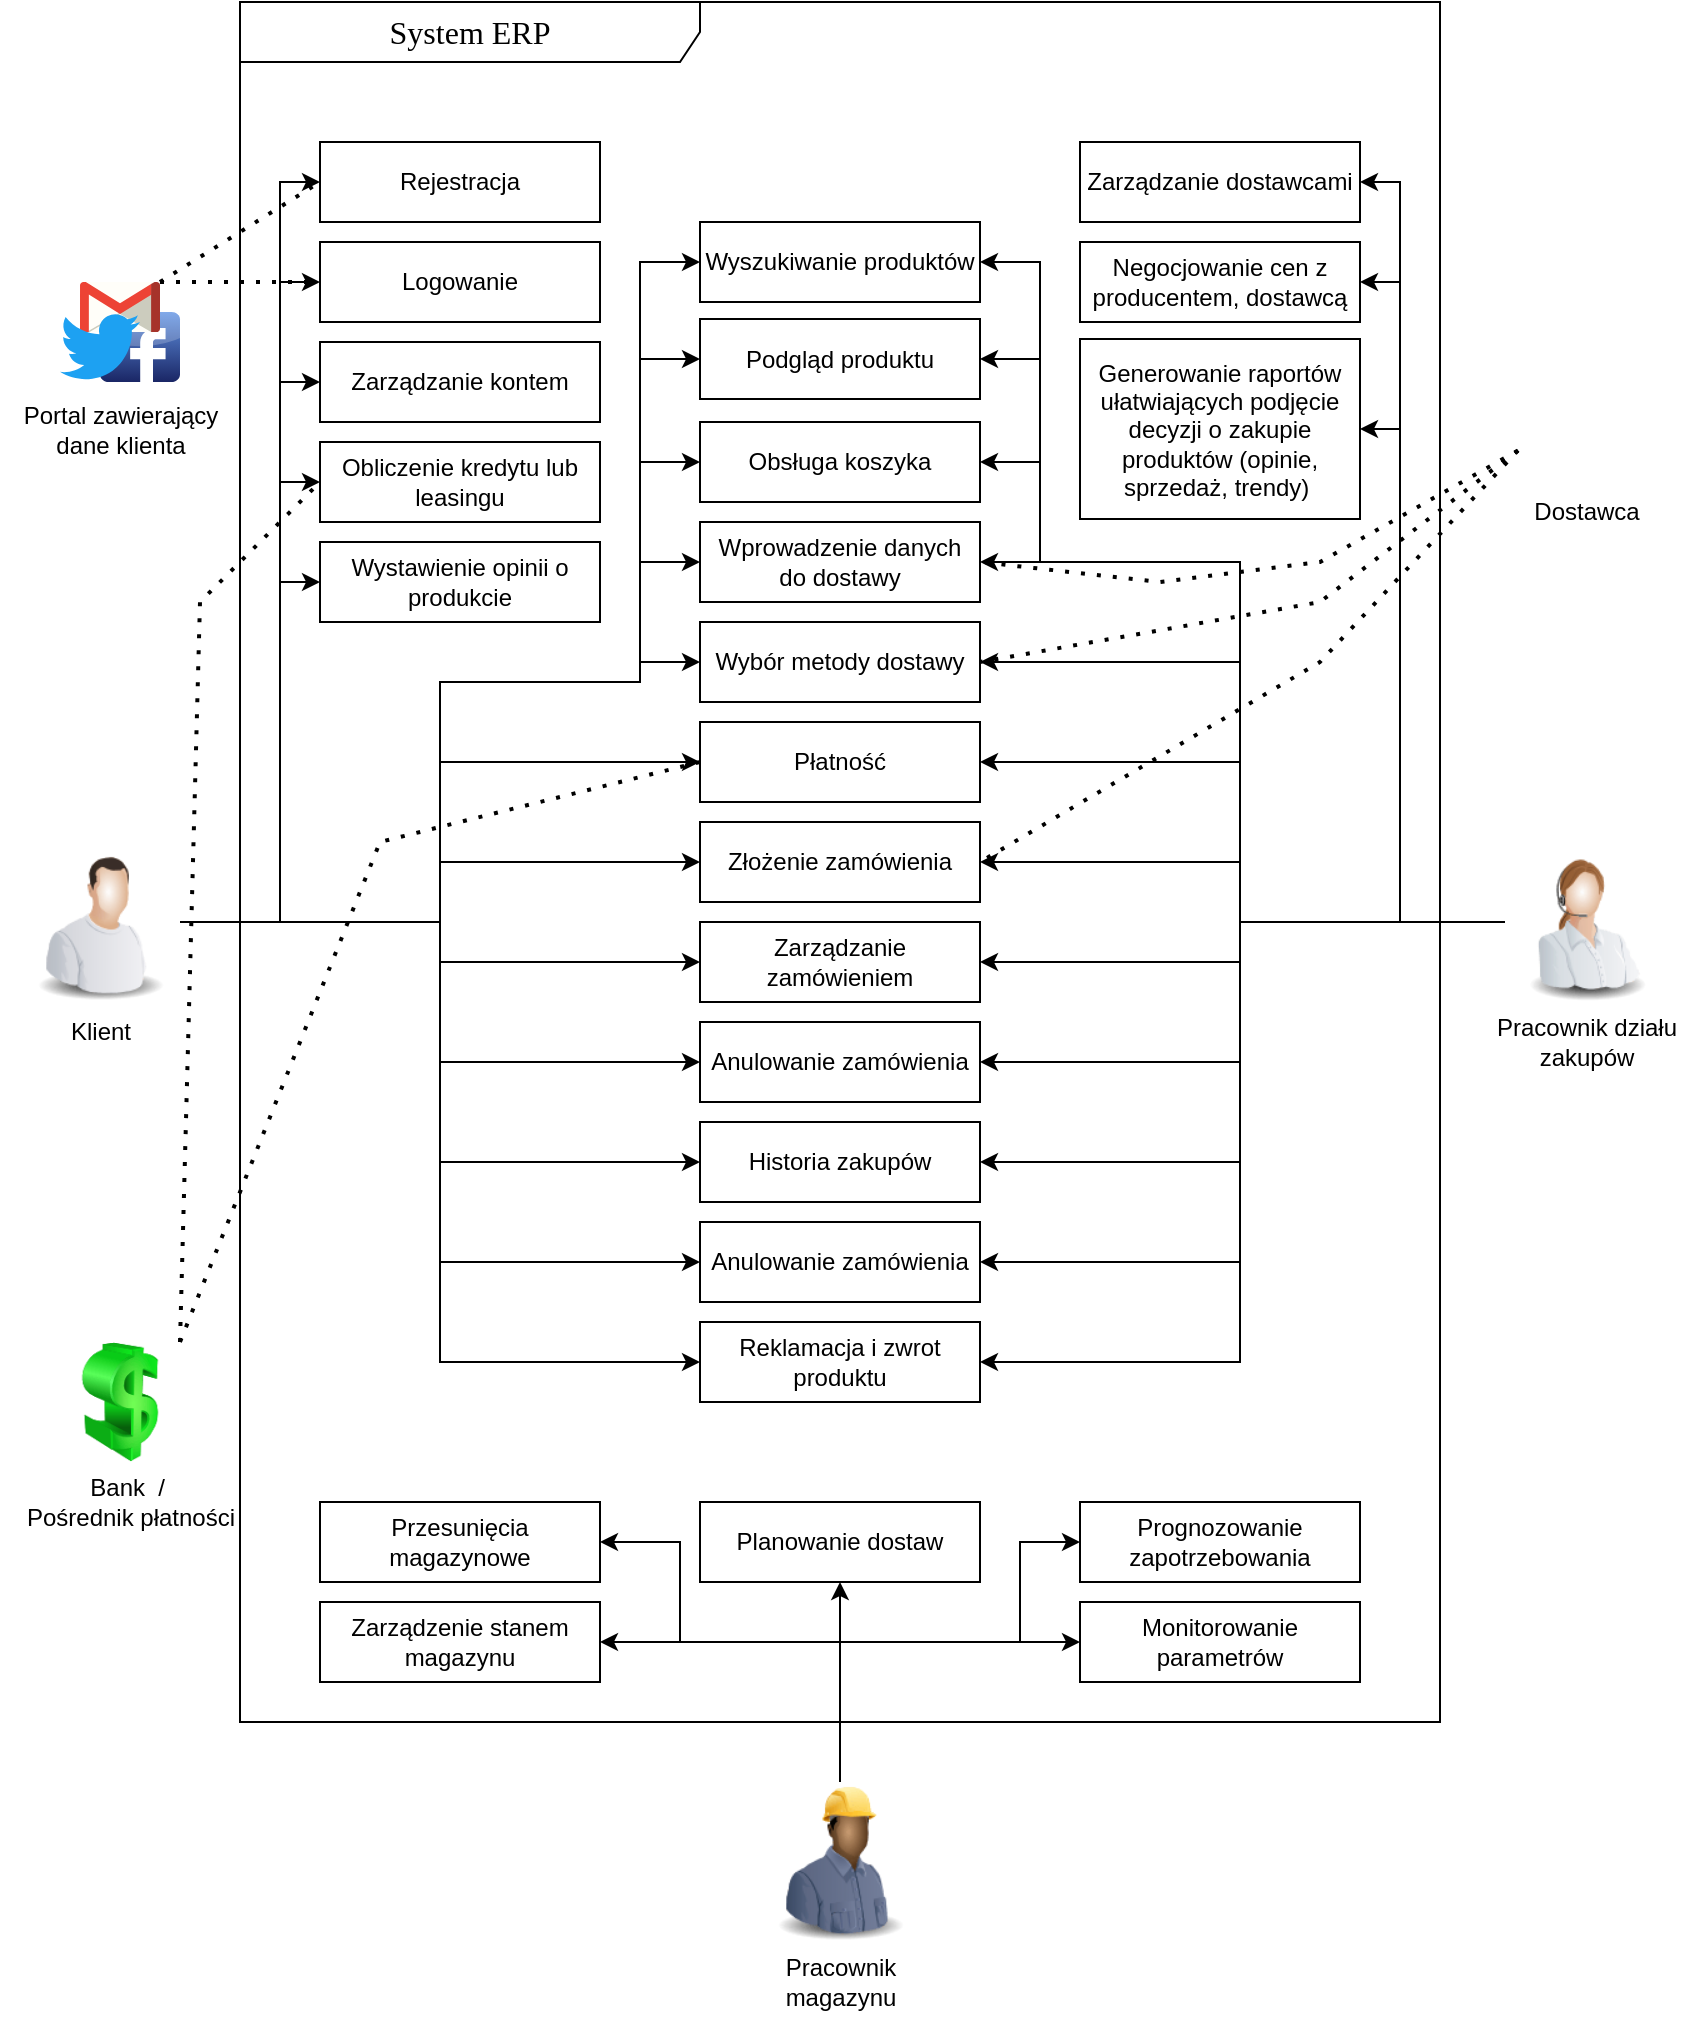 <mxfile version="21.1.1" type="github">
  <diagram name="Page-1" id="c4acf3e9-155e-7222-9cf6-157b1a14988f">
    <mxGraphModel dx="2143" dy="1178" grid="1" gridSize="10" guides="1" tooltips="1" connect="1" arrows="1" fold="1" page="1" pageScale="1" pageWidth="850" pageHeight="1100" background="none" math="0" shadow="0">
      <root>
        <mxCell id="0" />
        <mxCell id="1" parent="0" />
        <mxCell id="P7fMPqctJ7tEzOnnkOWb-28" value="&lt;font style=&quot;font-size: 16px;&quot;&gt;System ERP&lt;/font&gt;" style="shape=umlFrame;whiteSpace=wrap;html=1;rounded=0;shadow=0;comic=0;labelBackgroundColor=none;strokeWidth=1;fontFamily=Verdana;fontSize=10;align=center;width=230;height=30;" vertex="1" parent="1">
          <mxGeometry x="120" y="90" width="600" height="860" as="geometry" />
        </mxCell>
        <mxCell id="P7fMPqctJ7tEzOnnkOWb-311" style="edgeStyle=orthogonalEdgeStyle;rounded=0;orthogonalLoop=1;jettySize=auto;html=1;exitX=1;exitY=0.5;exitDx=0;exitDy=0;entryX=0;entryY=0.5;entryDx=0;entryDy=0;" edge="1" parent="1" source="P7fMPqctJ7tEzOnnkOWb-1" target="P7fMPqctJ7tEzOnnkOWb-3">
          <mxGeometry relative="1" as="geometry">
            <Array as="points">
              <mxPoint x="140" y="550" />
              <mxPoint x="140" y="180" />
            </Array>
          </mxGeometry>
        </mxCell>
        <mxCell id="P7fMPqctJ7tEzOnnkOWb-312" style="edgeStyle=orthogonalEdgeStyle;rounded=0;orthogonalLoop=1;jettySize=auto;html=1;exitX=1;exitY=0.5;exitDx=0;exitDy=0;entryX=0;entryY=0.5;entryDx=0;entryDy=0;" edge="1" parent="1" source="P7fMPqctJ7tEzOnnkOWb-1" target="P7fMPqctJ7tEzOnnkOWb-4">
          <mxGeometry relative="1" as="geometry">
            <Array as="points">
              <mxPoint x="140" y="550" />
              <mxPoint x="140" y="230" />
            </Array>
          </mxGeometry>
        </mxCell>
        <mxCell id="P7fMPqctJ7tEzOnnkOWb-313" style="edgeStyle=orthogonalEdgeStyle;rounded=0;orthogonalLoop=1;jettySize=auto;html=1;exitX=1;exitY=0.5;exitDx=0;exitDy=0;entryX=0;entryY=0.5;entryDx=0;entryDy=0;" edge="1" parent="1" source="P7fMPqctJ7tEzOnnkOWb-1" target="P7fMPqctJ7tEzOnnkOWb-221">
          <mxGeometry relative="1" as="geometry">
            <Array as="points">
              <mxPoint x="140" y="550" />
              <mxPoint x="140" y="280" />
            </Array>
          </mxGeometry>
        </mxCell>
        <mxCell id="P7fMPqctJ7tEzOnnkOWb-314" style="edgeStyle=orthogonalEdgeStyle;rounded=0;orthogonalLoop=1;jettySize=auto;html=1;exitX=1;exitY=0.5;exitDx=0;exitDy=0;entryX=0;entryY=0.5;entryDx=0;entryDy=0;" edge="1" parent="1" source="P7fMPqctJ7tEzOnnkOWb-1" target="P7fMPqctJ7tEzOnnkOWb-5">
          <mxGeometry relative="1" as="geometry">
            <Array as="points">
              <mxPoint x="140" y="550" />
              <mxPoint x="140" y="330" />
            </Array>
          </mxGeometry>
        </mxCell>
        <mxCell id="P7fMPqctJ7tEzOnnkOWb-315" style="edgeStyle=orthogonalEdgeStyle;rounded=0;orthogonalLoop=1;jettySize=auto;html=1;exitX=1;exitY=0.5;exitDx=0;exitDy=0;entryX=0;entryY=0.5;entryDx=0;entryDy=0;" edge="1" parent="1" source="P7fMPqctJ7tEzOnnkOWb-1" target="P7fMPqctJ7tEzOnnkOWb-29">
          <mxGeometry relative="1" as="geometry">
            <Array as="points">
              <mxPoint x="140" y="550" />
              <mxPoint x="140" y="380" />
            </Array>
          </mxGeometry>
        </mxCell>
        <mxCell id="P7fMPqctJ7tEzOnnkOWb-316" style="edgeStyle=orthogonalEdgeStyle;rounded=0;orthogonalLoop=1;jettySize=auto;html=1;exitX=1;exitY=0.5;exitDx=0;exitDy=0;entryX=0;entryY=0.5;entryDx=0;entryDy=0;" edge="1" parent="1" source="P7fMPqctJ7tEzOnnkOWb-1" target="P7fMPqctJ7tEzOnnkOWb-6">
          <mxGeometry relative="1" as="geometry">
            <Array as="points">
              <mxPoint x="220" y="550" />
              <mxPoint x="220" y="470" />
            </Array>
          </mxGeometry>
        </mxCell>
        <mxCell id="P7fMPqctJ7tEzOnnkOWb-317" style="edgeStyle=orthogonalEdgeStyle;rounded=0;orthogonalLoop=1;jettySize=auto;html=1;exitX=1;exitY=0.5;exitDx=0;exitDy=0;entryX=0;entryY=0.5;entryDx=0;entryDy=0;" edge="1" parent="1" source="P7fMPqctJ7tEzOnnkOWb-1" target="P7fMPqctJ7tEzOnnkOWb-20">
          <mxGeometry relative="1" as="geometry" />
        </mxCell>
        <mxCell id="P7fMPqctJ7tEzOnnkOWb-318" style="edgeStyle=orthogonalEdgeStyle;rounded=0;orthogonalLoop=1;jettySize=auto;html=1;exitX=1;exitY=0.5;exitDx=0;exitDy=0;entryX=0;entryY=0.5;entryDx=0;entryDy=0;" edge="1" parent="1" source="P7fMPqctJ7tEzOnnkOWb-1" target="P7fMPqctJ7tEzOnnkOWb-21">
          <mxGeometry relative="1" as="geometry" />
        </mxCell>
        <mxCell id="P7fMPqctJ7tEzOnnkOWb-319" style="edgeStyle=orthogonalEdgeStyle;rounded=0;orthogonalLoop=1;jettySize=auto;html=1;exitX=1;exitY=0.5;exitDx=0;exitDy=0;entryX=0;entryY=0.5;entryDx=0;entryDy=0;" edge="1" parent="1" source="P7fMPqctJ7tEzOnnkOWb-1" target="P7fMPqctJ7tEzOnnkOWb-303">
          <mxGeometry relative="1" as="geometry" />
        </mxCell>
        <mxCell id="P7fMPqctJ7tEzOnnkOWb-320" style="edgeStyle=orthogonalEdgeStyle;rounded=0;orthogonalLoop=1;jettySize=auto;html=1;exitX=1;exitY=0.5;exitDx=0;exitDy=0;entryX=0;entryY=0.5;entryDx=0;entryDy=0;" edge="1" parent="1" source="P7fMPqctJ7tEzOnnkOWb-1" target="P7fMPqctJ7tEzOnnkOWb-302">
          <mxGeometry relative="1" as="geometry" />
        </mxCell>
        <mxCell id="P7fMPqctJ7tEzOnnkOWb-321" style="edgeStyle=orthogonalEdgeStyle;rounded=0;orthogonalLoop=1;jettySize=auto;html=1;exitX=1;exitY=0.5;exitDx=0;exitDy=0;entryX=0;entryY=0.5;entryDx=0;entryDy=0;" edge="1" parent="1" source="P7fMPqctJ7tEzOnnkOWb-1" target="P7fMPqctJ7tEzOnnkOWb-23">
          <mxGeometry relative="1" as="geometry" />
        </mxCell>
        <mxCell id="P7fMPqctJ7tEzOnnkOWb-322" style="edgeStyle=orthogonalEdgeStyle;rounded=0;orthogonalLoop=1;jettySize=auto;html=1;exitX=1;exitY=0.5;exitDx=0;exitDy=0;entryX=0;entryY=0.5;entryDx=0;entryDy=0;" edge="1" parent="1" source="P7fMPqctJ7tEzOnnkOWb-1" target="P7fMPqctJ7tEzOnnkOWb-301">
          <mxGeometry relative="1" as="geometry" />
        </mxCell>
        <mxCell id="P7fMPqctJ7tEzOnnkOWb-323" style="edgeStyle=orthogonalEdgeStyle;rounded=0;orthogonalLoop=1;jettySize=auto;html=1;exitX=1;exitY=0.5;exitDx=0;exitDy=0;entryX=0;entryY=0.5;entryDx=0;entryDy=0;" edge="1" parent="1" source="P7fMPqctJ7tEzOnnkOWb-1" target="P7fMPqctJ7tEzOnnkOWb-14">
          <mxGeometry relative="1" as="geometry">
            <Array as="points">
              <mxPoint x="220" y="550" />
              <mxPoint x="220" y="430" />
              <mxPoint x="320" y="430" />
              <mxPoint x="320" y="420" />
            </Array>
          </mxGeometry>
        </mxCell>
        <mxCell id="P7fMPqctJ7tEzOnnkOWb-324" style="edgeStyle=orthogonalEdgeStyle;rounded=0;orthogonalLoop=1;jettySize=auto;html=1;exitX=1;exitY=0.5;exitDx=0;exitDy=0;entryX=0;entryY=0.5;entryDx=0;entryDy=0;" edge="1" parent="1" source="P7fMPqctJ7tEzOnnkOWb-1" target="P7fMPqctJ7tEzOnnkOWb-11">
          <mxGeometry relative="1" as="geometry">
            <Array as="points">
              <mxPoint x="220" y="550" />
              <mxPoint x="220" y="430" />
              <mxPoint x="320" y="430" />
              <mxPoint x="320" y="320" />
            </Array>
          </mxGeometry>
        </mxCell>
        <mxCell id="P7fMPqctJ7tEzOnnkOWb-325" style="edgeStyle=orthogonalEdgeStyle;rounded=0;orthogonalLoop=1;jettySize=auto;html=1;exitX=1;exitY=0.5;exitDx=0;exitDy=0;entryX=0;entryY=0.5;entryDx=0;entryDy=0;" edge="1" parent="1" source="P7fMPqctJ7tEzOnnkOWb-1" target="P7fMPqctJ7tEzOnnkOWb-10">
          <mxGeometry relative="1" as="geometry">
            <Array as="points">
              <mxPoint x="220" y="550" />
              <mxPoint x="220" y="430" />
              <mxPoint x="320" y="430" />
              <mxPoint x="320" y="269" />
            </Array>
          </mxGeometry>
        </mxCell>
        <mxCell id="P7fMPqctJ7tEzOnnkOWb-326" style="edgeStyle=orthogonalEdgeStyle;rounded=0;orthogonalLoop=1;jettySize=auto;html=1;exitX=1;exitY=0.5;exitDx=0;exitDy=0;entryX=0;entryY=0.5;entryDx=0;entryDy=0;" edge="1" parent="1" source="P7fMPqctJ7tEzOnnkOWb-1" target="P7fMPqctJ7tEzOnnkOWb-9">
          <mxGeometry relative="1" as="geometry">
            <Array as="points">
              <mxPoint x="220" y="550" />
              <mxPoint x="220" y="430" />
              <mxPoint x="320" y="430" />
              <mxPoint x="320" y="220" />
            </Array>
          </mxGeometry>
        </mxCell>
        <mxCell id="P7fMPqctJ7tEzOnnkOWb-344" style="edgeStyle=orthogonalEdgeStyle;rounded=0;orthogonalLoop=1;jettySize=auto;html=1;exitX=1;exitY=0.5;exitDx=0;exitDy=0;entryX=0;entryY=0.5;entryDx=0;entryDy=0;" edge="1" parent="1" source="P7fMPqctJ7tEzOnnkOWb-1" target="P7fMPqctJ7tEzOnnkOWb-13">
          <mxGeometry relative="1" as="geometry">
            <Array as="points">
              <mxPoint x="220" y="550" />
              <mxPoint x="220" y="430" />
              <mxPoint x="320" y="430" />
              <mxPoint x="320" y="370" />
            </Array>
          </mxGeometry>
        </mxCell>
        <mxCell id="P7fMPqctJ7tEzOnnkOWb-1" value="" style="image;html=1;image=img/lib/clip_art/people/Worker_Man_128x128.png" vertex="1" parent="1">
          <mxGeometry x="10" y="510" width="80" height="80" as="geometry" />
        </mxCell>
        <mxCell id="P7fMPqctJ7tEzOnnkOWb-3" value="Rejestracja" style="rounded=0;whiteSpace=wrap;html=1;" vertex="1" parent="1">
          <mxGeometry x="160" y="160" width="140" height="40" as="geometry" />
        </mxCell>
        <mxCell id="P7fMPqctJ7tEzOnnkOWb-4" value="Logowanie" style="rounded=0;whiteSpace=wrap;html=1;" vertex="1" parent="1">
          <mxGeometry x="160" y="210" width="140" height="40" as="geometry" />
        </mxCell>
        <mxCell id="P7fMPqctJ7tEzOnnkOWb-5" value="Obliczenie kredytu lub leasingu" style="rounded=0;whiteSpace=wrap;html=1;" vertex="1" parent="1">
          <mxGeometry x="160" y="310" width="140" height="40" as="geometry" />
        </mxCell>
        <mxCell id="P7fMPqctJ7tEzOnnkOWb-6" value="Płatność" style="rounded=0;whiteSpace=wrap;html=1;" vertex="1" parent="1">
          <mxGeometry x="350" y="450" width="140" height="40" as="geometry" />
        </mxCell>
        <mxCell id="P7fMPqctJ7tEzOnnkOWb-9" value="Wyszukiwanie produktów" style="rounded=0;whiteSpace=wrap;html=1;" vertex="1" parent="1">
          <mxGeometry x="350" y="200" width="140" height="40" as="geometry" />
        </mxCell>
        <mxCell id="P7fMPqctJ7tEzOnnkOWb-10" value="Podgląd produktu" style="rounded=0;whiteSpace=wrap;html=1;" vertex="1" parent="1">
          <mxGeometry x="350" y="248.5" width="140" height="40" as="geometry" />
        </mxCell>
        <mxCell id="P7fMPqctJ7tEzOnnkOWb-11" value="Obsługa koszyka" style="rounded=0;whiteSpace=wrap;html=1;" vertex="1" parent="1">
          <mxGeometry x="350" y="300" width="140" height="40" as="geometry" />
        </mxCell>
        <mxCell id="P7fMPqctJ7tEzOnnkOWb-14" value="Wybór metody dostawy" style="rounded=0;whiteSpace=wrap;html=1;" vertex="1" parent="1">
          <mxGeometry x="350" y="400" width="140" height="40" as="geometry" />
        </mxCell>
        <mxCell id="P7fMPqctJ7tEzOnnkOWb-20" value="Złożenie zamówienia" style="rounded=0;whiteSpace=wrap;html=1;" vertex="1" parent="1">
          <mxGeometry x="350" y="500" width="140" height="40" as="geometry" />
        </mxCell>
        <mxCell id="P7fMPqctJ7tEzOnnkOWb-21" value="Zarządzanie zamówieniem" style="rounded=0;whiteSpace=wrap;html=1;" vertex="1" parent="1">
          <mxGeometry x="350" y="550" width="140" height="40" as="geometry" />
        </mxCell>
        <mxCell id="P7fMPqctJ7tEzOnnkOWb-23" value="Anulowanie zamówienia" style="rounded=0;whiteSpace=wrap;html=1;" vertex="1" parent="1">
          <mxGeometry x="350" y="700" width="140" height="40" as="geometry" />
        </mxCell>
        <mxCell id="P7fMPqctJ7tEzOnnkOWb-29" value="Wystawienie opinii o produkcie" style="rounded=0;whiteSpace=wrap;html=1;" vertex="1" parent="1">
          <mxGeometry x="160" y="360" width="140" height="40" as="geometry" />
        </mxCell>
        <mxCell id="P7fMPqctJ7tEzOnnkOWb-30" value="" style="image;html=1;image=img/lib/clip_art/finance/Dollar_128x128.png" vertex="1" parent="1">
          <mxGeometry x="30" y="760" width="60" height="60" as="geometry" />
        </mxCell>
        <mxCell id="P7fMPqctJ7tEzOnnkOWb-32" value="" style="dashed=0;outlineConnect=0;html=1;align=center;labelPosition=center;verticalLabelPosition=bottom;verticalAlign=top;shape=mxgraph.webicons.facebook;fillColor=#6294E4;gradientColor=#1A2665" vertex="1" parent="1">
          <mxGeometry x="50" y="245" width="40" height="35" as="geometry" />
        </mxCell>
        <mxCell id="P7fMPqctJ7tEzOnnkOWb-33" value="" style="dashed=0;outlineConnect=0;html=1;align=center;labelPosition=center;verticalLabelPosition=bottom;verticalAlign=top;shape=mxgraph.weblogos.gmail" vertex="1" parent="1">
          <mxGeometry x="40" y="230" width="40" height="25" as="geometry" />
        </mxCell>
        <mxCell id="P7fMPqctJ7tEzOnnkOWb-34" value="" style="dashed=0;outlineConnect=0;html=1;align=center;labelPosition=center;verticalLabelPosition=bottom;verticalAlign=top;shape=mxgraph.weblogos.twitter;fillColor=#1DA1F2;strokeColor=none" vertex="1" parent="1">
          <mxGeometry x="30" y="245" width="40" height="35" as="geometry" />
        </mxCell>
        <mxCell id="P7fMPqctJ7tEzOnnkOWb-37" value="" style="shape=image;html=1;verticalAlign=top;verticalLabelPosition=bottom;labelBackgroundColor=#ffffff;imageAspect=0;aspect=fixed;image=https://cdn0.iconfinder.com/data/icons/business-and-education-1/512/154_truck__delivery__gooods__vehicle-128.png" vertex="1" parent="1">
          <mxGeometry x="759" y="280" width="68.5" height="68.5" as="geometry" />
        </mxCell>
        <mxCell id="P7fMPqctJ7tEzOnnkOWb-38" value="Bank&amp;nbsp; /&amp;nbsp;&lt;br&gt;Pośrednik płatności" style="text;html=1;align=center;verticalAlign=middle;resizable=0;points=[];autosize=1;strokeColor=none;fillColor=none;" vertex="1" parent="1">
          <mxGeometry y="820" width="130" height="40" as="geometry" />
        </mxCell>
        <mxCell id="P7fMPqctJ7tEzOnnkOWb-87" value="Dostawca" style="text;html=1;align=center;verticalAlign=middle;resizable=0;points=[];autosize=1;strokeColor=none;fillColor=none;" vertex="1" parent="1">
          <mxGeometry x="752.5" y="330" width="80" height="30" as="geometry" />
        </mxCell>
        <mxCell id="P7fMPqctJ7tEzOnnkOWb-90" value="Portal zawierający&lt;br&gt;dane klienta&lt;br&gt;" style="text;html=1;align=center;verticalAlign=middle;resizable=0;points=[];autosize=1;strokeColor=none;fillColor=none;" vertex="1" parent="1">
          <mxGeometry y="283.5" width="120" height="40" as="geometry" />
        </mxCell>
        <mxCell id="P7fMPqctJ7tEzOnnkOWb-91" value="Klient" style="text;html=1;align=center;verticalAlign=middle;resizable=0;points=[];autosize=1;strokeColor=none;fillColor=none;" vertex="1" parent="1">
          <mxGeometry x="25" y="590" width="50" height="30" as="geometry" />
        </mxCell>
        <mxCell id="P7fMPqctJ7tEzOnnkOWb-330" style="edgeStyle=orthogonalEdgeStyle;rounded=0;orthogonalLoop=1;jettySize=auto;html=1;exitX=0;exitY=0.5;exitDx=0;exitDy=0;entryX=1;entryY=0.5;entryDx=0;entryDy=0;" edge="1" parent="1" source="P7fMPqctJ7tEzOnnkOWb-186" target="P7fMPqctJ7tEzOnnkOWb-300">
          <mxGeometry relative="1" as="geometry">
            <Array as="points">
              <mxPoint x="700" y="550" />
              <mxPoint x="700" y="304" />
            </Array>
          </mxGeometry>
        </mxCell>
        <mxCell id="P7fMPqctJ7tEzOnnkOWb-331" style="edgeStyle=orthogonalEdgeStyle;rounded=0;orthogonalLoop=1;jettySize=auto;html=1;exitX=0;exitY=0.5;exitDx=0;exitDy=0;entryX=1;entryY=0.5;entryDx=0;entryDy=0;" edge="1" parent="1" source="P7fMPqctJ7tEzOnnkOWb-186" target="P7fMPqctJ7tEzOnnkOWb-207">
          <mxGeometry relative="1" as="geometry">
            <Array as="points">
              <mxPoint x="700" y="550" />
              <mxPoint x="700" y="180" />
            </Array>
          </mxGeometry>
        </mxCell>
        <mxCell id="P7fMPqctJ7tEzOnnkOWb-332" style="edgeStyle=orthogonalEdgeStyle;rounded=0;orthogonalLoop=1;jettySize=auto;html=1;exitX=0;exitY=0.5;exitDx=0;exitDy=0;entryX=1;entryY=0.5;entryDx=0;entryDy=0;" edge="1" parent="1" source="P7fMPqctJ7tEzOnnkOWb-186" target="P7fMPqctJ7tEzOnnkOWb-9">
          <mxGeometry relative="1" as="geometry">
            <Array as="points">
              <mxPoint x="620" y="550" />
              <mxPoint x="620" y="370" />
              <mxPoint x="520" y="370" />
              <mxPoint x="520" y="220" />
            </Array>
          </mxGeometry>
        </mxCell>
        <mxCell id="P7fMPqctJ7tEzOnnkOWb-333" style="edgeStyle=orthogonalEdgeStyle;rounded=0;orthogonalLoop=1;jettySize=auto;html=1;exitX=0;exitY=0.5;exitDx=0;exitDy=0;entryX=1;entryY=0.5;entryDx=0;entryDy=0;" edge="1" parent="1" source="P7fMPqctJ7tEzOnnkOWb-186" target="P7fMPqctJ7tEzOnnkOWb-10">
          <mxGeometry relative="1" as="geometry">
            <Array as="points">
              <mxPoint x="620" y="550" />
              <mxPoint x="620" y="370" />
              <mxPoint x="520" y="370" />
              <mxPoint x="520" y="269" />
            </Array>
          </mxGeometry>
        </mxCell>
        <mxCell id="P7fMPqctJ7tEzOnnkOWb-334" style="edgeStyle=orthogonalEdgeStyle;rounded=0;orthogonalLoop=1;jettySize=auto;html=1;exitX=0;exitY=0.5;exitDx=0;exitDy=0;entryX=1;entryY=0.5;entryDx=0;entryDy=0;" edge="1" parent="1" source="P7fMPqctJ7tEzOnnkOWb-186" target="P7fMPqctJ7tEzOnnkOWb-11">
          <mxGeometry relative="1" as="geometry">
            <Array as="points">
              <mxPoint x="620" y="550" />
              <mxPoint x="620" y="370" />
              <mxPoint x="520" y="370" />
              <mxPoint x="520" y="320" />
            </Array>
          </mxGeometry>
        </mxCell>
        <mxCell id="P7fMPqctJ7tEzOnnkOWb-335" style="edgeStyle=orthogonalEdgeStyle;rounded=0;orthogonalLoop=1;jettySize=auto;html=1;exitX=0;exitY=0.5;exitDx=0;exitDy=0;entryX=1;entryY=0.5;entryDx=0;entryDy=0;" edge="1" parent="1" source="P7fMPqctJ7tEzOnnkOWb-186" target="P7fMPqctJ7tEzOnnkOWb-13">
          <mxGeometry relative="1" as="geometry">
            <Array as="points">
              <mxPoint x="620" y="550" />
              <mxPoint x="620" y="370" />
            </Array>
          </mxGeometry>
        </mxCell>
        <mxCell id="P7fMPqctJ7tEzOnnkOWb-336" style="edgeStyle=orthogonalEdgeStyle;rounded=0;orthogonalLoop=1;jettySize=auto;html=1;exitX=0;exitY=0.5;exitDx=0;exitDy=0;entryX=1;entryY=0.5;entryDx=0;entryDy=0;" edge="1" parent="1" source="P7fMPqctJ7tEzOnnkOWb-186" target="P7fMPqctJ7tEzOnnkOWb-14">
          <mxGeometry relative="1" as="geometry">
            <Array as="points">
              <mxPoint x="620" y="550" />
              <mxPoint x="620" y="420" />
            </Array>
          </mxGeometry>
        </mxCell>
        <mxCell id="P7fMPqctJ7tEzOnnkOWb-337" style="edgeStyle=orthogonalEdgeStyle;rounded=0;orthogonalLoop=1;jettySize=auto;html=1;exitX=0;exitY=0.5;exitDx=0;exitDy=0;entryX=1;entryY=0.5;entryDx=0;entryDy=0;" edge="1" parent="1" source="P7fMPqctJ7tEzOnnkOWb-186" target="P7fMPqctJ7tEzOnnkOWb-6">
          <mxGeometry relative="1" as="geometry">
            <Array as="points">
              <mxPoint x="620" y="550" />
              <mxPoint x="620" y="470" />
            </Array>
          </mxGeometry>
        </mxCell>
        <mxCell id="P7fMPqctJ7tEzOnnkOWb-338" style="edgeStyle=orthogonalEdgeStyle;rounded=0;orthogonalLoop=1;jettySize=auto;html=1;exitX=0;exitY=0.5;exitDx=0;exitDy=0;entryX=1;entryY=0.5;entryDx=0;entryDy=0;" edge="1" parent="1" source="P7fMPqctJ7tEzOnnkOWb-186" target="P7fMPqctJ7tEzOnnkOWb-20">
          <mxGeometry relative="1" as="geometry">
            <Array as="points">
              <mxPoint x="620" y="550" />
              <mxPoint x="620" y="520" />
            </Array>
          </mxGeometry>
        </mxCell>
        <mxCell id="P7fMPqctJ7tEzOnnkOWb-340" style="edgeStyle=orthogonalEdgeStyle;rounded=0;orthogonalLoop=1;jettySize=auto;html=1;exitX=0;exitY=0.5;exitDx=0;exitDy=0;entryX=1;entryY=0.5;entryDx=0;entryDy=0;" edge="1" parent="1" source="P7fMPqctJ7tEzOnnkOWb-186" target="P7fMPqctJ7tEzOnnkOWb-21">
          <mxGeometry relative="1" as="geometry">
            <Array as="points">
              <mxPoint x="620" y="550" />
              <mxPoint x="620" y="570" />
            </Array>
          </mxGeometry>
        </mxCell>
        <mxCell id="P7fMPqctJ7tEzOnnkOWb-341" style="edgeStyle=orthogonalEdgeStyle;rounded=0;orthogonalLoop=1;jettySize=auto;html=1;exitX=0;exitY=0.5;exitDx=0;exitDy=0;entryX=1;entryY=0.5;entryDx=0;entryDy=0;" edge="1" parent="1" source="P7fMPqctJ7tEzOnnkOWb-186" target="P7fMPqctJ7tEzOnnkOWb-303">
          <mxGeometry relative="1" as="geometry">
            <Array as="points">
              <mxPoint x="620" y="550" />
              <mxPoint x="620" y="620" />
            </Array>
          </mxGeometry>
        </mxCell>
        <mxCell id="P7fMPqctJ7tEzOnnkOWb-342" style="edgeStyle=orthogonalEdgeStyle;rounded=0;orthogonalLoop=1;jettySize=auto;html=1;exitX=0;exitY=0.5;exitDx=0;exitDy=0;entryX=1;entryY=0.5;entryDx=0;entryDy=0;" edge="1" parent="1" source="P7fMPqctJ7tEzOnnkOWb-186" target="P7fMPqctJ7tEzOnnkOWb-302">
          <mxGeometry relative="1" as="geometry">
            <Array as="points">
              <mxPoint x="620" y="550" />
              <mxPoint x="620" y="670" />
            </Array>
          </mxGeometry>
        </mxCell>
        <mxCell id="P7fMPqctJ7tEzOnnkOWb-343" style="edgeStyle=orthogonalEdgeStyle;rounded=0;orthogonalLoop=1;jettySize=auto;html=1;exitX=0;exitY=0.5;exitDx=0;exitDy=0;entryX=1;entryY=0.5;entryDx=0;entryDy=0;" edge="1" parent="1" source="P7fMPqctJ7tEzOnnkOWb-186" target="P7fMPqctJ7tEzOnnkOWb-23">
          <mxGeometry relative="1" as="geometry">
            <Array as="points">
              <mxPoint x="620" y="550" />
              <mxPoint x="620" y="720" />
            </Array>
          </mxGeometry>
        </mxCell>
        <mxCell id="P7fMPqctJ7tEzOnnkOWb-345" style="edgeStyle=orthogonalEdgeStyle;rounded=0;orthogonalLoop=1;jettySize=auto;html=1;exitX=0;exitY=0.5;exitDx=0;exitDy=0;entryX=1;entryY=0.5;entryDx=0;entryDy=0;" edge="1" parent="1" source="P7fMPqctJ7tEzOnnkOWb-186" target="P7fMPqctJ7tEzOnnkOWb-301">
          <mxGeometry relative="1" as="geometry">
            <Array as="points">
              <mxPoint x="620" y="550" />
              <mxPoint x="620" y="770" />
            </Array>
          </mxGeometry>
        </mxCell>
        <mxCell id="P7fMPqctJ7tEzOnnkOWb-186" value="" style="image;html=1;image=img/lib/clip_art/people/Telesales_Woman_128x128.png" vertex="1" parent="1">
          <mxGeometry x="752.5" y="510" width="80" height="80" as="geometry" />
        </mxCell>
        <mxCell id="P7fMPqctJ7tEzOnnkOWb-187" value="Pracownik działu&lt;br&gt;zakupów" style="text;html=1;align=center;verticalAlign=middle;resizable=0;points=[];autosize=1;strokeColor=none;fillColor=none;" vertex="1" parent="1">
          <mxGeometry x="737.5" y="590" width="110" height="40" as="geometry" />
        </mxCell>
        <mxCell id="P7fMPqctJ7tEzOnnkOWb-13" value="Wprowadzenie danych do dostawy" style="rounded=0;whiteSpace=wrap;html=1;" vertex="1" parent="1">
          <mxGeometry x="350" y="350" width="140" height="40" as="geometry" />
        </mxCell>
        <mxCell id="P7fMPqctJ7tEzOnnkOWb-207" value="Zarządzanie dostawcami" style="rounded=0;whiteSpace=wrap;html=1;" vertex="1" parent="1">
          <mxGeometry x="540" y="160" width="140" height="40" as="geometry" />
        </mxCell>
        <mxCell id="P7fMPqctJ7tEzOnnkOWb-221" value="Zarządzanie kontem" style="rounded=0;whiteSpace=wrap;html=1;" vertex="1" parent="1">
          <mxGeometry x="160" y="260" width="140" height="40" as="geometry" />
        </mxCell>
        <mxCell id="P7fMPqctJ7tEzOnnkOWb-222" value="Zarządzenie stanem magazynu" style="rounded=0;whiteSpace=wrap;html=1;" vertex="1" parent="1">
          <mxGeometry x="160" y="890" width="140" height="40" as="geometry" />
        </mxCell>
        <mxCell id="P7fMPqctJ7tEzOnnkOWb-223" value="Planowanie dostaw" style="rounded=0;whiteSpace=wrap;html=1;" vertex="1" parent="1">
          <mxGeometry x="350" y="840" width="140" height="40" as="geometry" />
        </mxCell>
        <mxCell id="P7fMPqctJ7tEzOnnkOWb-224" value="Przesunięcia magazynowe" style="rounded=0;whiteSpace=wrap;html=1;" vertex="1" parent="1">
          <mxGeometry x="160" y="840" width="140" height="40" as="geometry" />
        </mxCell>
        <mxCell id="P7fMPqctJ7tEzOnnkOWb-225" value="Prognozowanie zapotrzebowania" style="rounded=0;whiteSpace=wrap;html=1;" vertex="1" parent="1">
          <mxGeometry x="540" y="840" width="140" height="40" as="geometry" />
        </mxCell>
        <mxCell id="P7fMPqctJ7tEzOnnkOWb-226" value="Monitorowanie parametrów" style="rounded=0;whiteSpace=wrap;html=1;" vertex="1" parent="1">
          <mxGeometry x="540" y="890" width="140" height="40" as="geometry" />
        </mxCell>
        <mxCell id="P7fMPqctJ7tEzOnnkOWb-306" style="edgeStyle=orthogonalEdgeStyle;rounded=0;orthogonalLoop=1;jettySize=auto;html=1;exitX=0.5;exitY=0;exitDx=0;exitDy=0;entryX=0.5;entryY=1;entryDx=0;entryDy=0;" edge="1" parent="1" source="P7fMPqctJ7tEzOnnkOWb-227" target="P7fMPqctJ7tEzOnnkOWb-223">
          <mxGeometry relative="1" as="geometry" />
        </mxCell>
        <mxCell id="P7fMPqctJ7tEzOnnkOWb-307" style="edgeStyle=orthogonalEdgeStyle;rounded=0;orthogonalLoop=1;jettySize=auto;html=1;exitX=0.5;exitY=0;exitDx=0;exitDy=0;entryX=1;entryY=0.5;entryDx=0;entryDy=0;" edge="1" parent="1" source="P7fMPqctJ7tEzOnnkOWb-227" target="P7fMPqctJ7tEzOnnkOWb-222">
          <mxGeometry relative="1" as="geometry" />
        </mxCell>
        <mxCell id="P7fMPqctJ7tEzOnnkOWb-308" style="edgeStyle=orthogonalEdgeStyle;rounded=0;orthogonalLoop=1;jettySize=auto;html=1;exitX=0.5;exitY=0;exitDx=0;exitDy=0;entryX=0;entryY=0.5;entryDx=0;entryDy=0;" edge="1" parent="1" source="P7fMPqctJ7tEzOnnkOWb-227" target="P7fMPqctJ7tEzOnnkOWb-226">
          <mxGeometry relative="1" as="geometry" />
        </mxCell>
        <mxCell id="P7fMPqctJ7tEzOnnkOWb-309" style="edgeStyle=orthogonalEdgeStyle;rounded=0;orthogonalLoop=1;jettySize=auto;html=1;exitX=0.5;exitY=0;exitDx=0;exitDy=0;entryX=1;entryY=0.5;entryDx=0;entryDy=0;" edge="1" parent="1" source="P7fMPqctJ7tEzOnnkOWb-227" target="P7fMPqctJ7tEzOnnkOWb-224">
          <mxGeometry relative="1" as="geometry">
            <Array as="points">
              <mxPoint x="420" y="910" />
              <mxPoint x="340" y="910" />
              <mxPoint x="340" y="860" />
            </Array>
          </mxGeometry>
        </mxCell>
        <mxCell id="P7fMPqctJ7tEzOnnkOWb-310" style="edgeStyle=orthogonalEdgeStyle;rounded=0;orthogonalLoop=1;jettySize=auto;html=1;exitX=0.5;exitY=0;exitDx=0;exitDy=0;entryX=0;entryY=0.5;entryDx=0;entryDy=0;" edge="1" parent="1" source="P7fMPqctJ7tEzOnnkOWb-227" target="P7fMPqctJ7tEzOnnkOWb-225">
          <mxGeometry relative="1" as="geometry">
            <Array as="points">
              <mxPoint x="420" y="910" />
              <mxPoint x="510" y="910" />
              <mxPoint x="510" y="860" />
            </Array>
          </mxGeometry>
        </mxCell>
        <mxCell id="P7fMPqctJ7tEzOnnkOWb-227" value="" style="image;html=1;image=img/lib/clip_art/people/Construction_Worker_Man_Black_128x128.png" vertex="1" parent="1">
          <mxGeometry x="380" y="980" width="80" height="80" as="geometry" />
        </mxCell>
        <mxCell id="P7fMPqctJ7tEzOnnkOWb-228" value="Pracownik&lt;br&gt;magazynu" style="text;html=1;align=center;verticalAlign=middle;resizable=0;points=[];autosize=1;strokeColor=none;fillColor=none;" vertex="1" parent="1">
          <mxGeometry x="380" y="1060" width="80" height="40" as="geometry" />
        </mxCell>
        <mxCell id="P7fMPqctJ7tEzOnnkOWb-300" value="Generowanie raportów ułatwiających podjęcie decyzji o zakupie produktów (opinie, sprzedaż, trendy)&amp;nbsp;" style="rounded=0;whiteSpace=wrap;html=1;" vertex="1" parent="1">
          <mxGeometry x="540" y="258.5" width="140" height="90" as="geometry" />
        </mxCell>
        <mxCell id="P7fMPqctJ7tEzOnnkOWb-301" value="Reklamacja i zwrot produktu" style="rounded=0;whiteSpace=wrap;html=1;" vertex="1" parent="1">
          <mxGeometry x="350" y="750" width="140" height="40" as="geometry" />
        </mxCell>
        <mxCell id="P7fMPqctJ7tEzOnnkOWb-302" value="Historia zakupów" style="rounded=0;whiteSpace=wrap;html=1;" vertex="1" parent="1">
          <mxGeometry x="350" y="650" width="140" height="40" as="geometry" />
        </mxCell>
        <mxCell id="P7fMPqctJ7tEzOnnkOWb-303" value="Anulowanie zamówienia" style="rounded=0;whiteSpace=wrap;html=1;" vertex="1" parent="1">
          <mxGeometry x="350" y="600" width="140" height="40" as="geometry" />
        </mxCell>
        <mxCell id="P7fMPqctJ7tEzOnnkOWb-304" style="edgeStyle=orthogonalEdgeStyle;rounded=0;orthogonalLoop=1;jettySize=auto;html=1;exitX=0.5;exitY=1;exitDx=0;exitDy=0;" edge="1" parent="1" source="P7fMPqctJ7tEzOnnkOWb-225" target="P7fMPqctJ7tEzOnnkOWb-225">
          <mxGeometry relative="1" as="geometry" />
        </mxCell>
        <mxCell id="P7fMPqctJ7tEzOnnkOWb-329" value="" style="edgeStyle=orthogonalEdgeStyle;rounded=0;orthogonalLoop=1;jettySize=auto;html=1;exitX=0;exitY=0.5;exitDx=0;exitDy=0;entryX=1;entryY=0.5;entryDx=0;entryDy=0;" edge="1" parent="1" source="P7fMPqctJ7tEzOnnkOWb-186" target="P7fMPqctJ7tEzOnnkOWb-220">
          <mxGeometry relative="1" as="geometry">
            <mxPoint x="753" y="550" as="sourcePoint" />
            <mxPoint x="490" y="180" as="targetPoint" />
            <Array as="points">
              <mxPoint x="700" y="550" />
              <mxPoint x="700" y="230" />
            </Array>
          </mxGeometry>
        </mxCell>
        <mxCell id="P7fMPqctJ7tEzOnnkOWb-220" value="Negocjowanie cen z producentem, dostawcą" style="rounded=0;whiteSpace=wrap;html=1;" vertex="1" parent="1">
          <mxGeometry x="540" y="210" width="140" height="40" as="geometry" />
        </mxCell>
        <mxCell id="P7fMPqctJ7tEzOnnkOWb-349" value="" style="endArrow=none;dashed=1;html=1;dashPattern=1 3;strokeWidth=2;rounded=0;entryX=0;entryY=0.5;entryDx=0;entryDy=0;" edge="1" parent="1" source="P7fMPqctJ7tEzOnnkOWb-33" target="P7fMPqctJ7tEzOnnkOWb-3">
          <mxGeometry width="50" height="50" relative="1" as="geometry">
            <mxPoint x="-50" y="390" as="sourcePoint" />
            <mxPoint y="340" as="targetPoint" />
          </mxGeometry>
        </mxCell>
        <mxCell id="P7fMPqctJ7tEzOnnkOWb-350" value="" style="endArrow=none;dashed=1;html=1;dashPattern=1 3;strokeWidth=2;rounded=0;entryX=0;entryY=0.5;entryDx=0;entryDy=0;" edge="1" parent="1" target="P7fMPqctJ7tEzOnnkOWb-4">
          <mxGeometry width="50" height="50" relative="1" as="geometry">
            <mxPoint x="80" y="230" as="sourcePoint" />
            <mxPoint x="90" y="323.5" as="targetPoint" />
          </mxGeometry>
        </mxCell>
        <mxCell id="P7fMPqctJ7tEzOnnkOWb-351" value="" style="endArrow=none;dashed=1;html=1;dashPattern=1 3;strokeWidth=2;rounded=0;exitX=1;exitY=0;exitDx=0;exitDy=0;entryX=0;entryY=0.5;entryDx=0;entryDy=0;" edge="1" parent="1" source="P7fMPqctJ7tEzOnnkOWb-30" target="P7fMPqctJ7tEzOnnkOWb-6">
          <mxGeometry width="50" height="50" relative="1" as="geometry">
            <mxPoint x="-50" y="580" as="sourcePoint" />
            <mxPoint y="530" as="targetPoint" />
            <Array as="points">
              <mxPoint x="190" y="510" />
            </Array>
          </mxGeometry>
        </mxCell>
        <mxCell id="P7fMPqctJ7tEzOnnkOWb-352" value="" style="endArrow=none;dashed=1;html=1;dashPattern=1 3;strokeWidth=2;rounded=0;entryX=0;entryY=0.5;entryDx=0;entryDy=0;exitX=1;exitY=0;exitDx=0;exitDy=0;" edge="1" parent="1" source="P7fMPqctJ7tEzOnnkOWb-30" target="P7fMPqctJ7tEzOnnkOWb-5">
          <mxGeometry width="50" height="50" relative="1" as="geometry">
            <mxPoint x="-50" y="580" as="sourcePoint" />
            <mxPoint y="530" as="targetPoint" />
            <Array as="points">
              <mxPoint x="100" y="390" />
            </Array>
          </mxGeometry>
        </mxCell>
        <mxCell id="P7fMPqctJ7tEzOnnkOWb-353" value="" style="endArrow=none;dashed=1;html=1;dashPattern=1 3;strokeWidth=2;rounded=0;entryX=1;entryY=0.5;entryDx=0;entryDy=0;exitX=0;exitY=0.5;exitDx=0;exitDy=0;" edge="1" parent="1" source="P7fMPqctJ7tEzOnnkOWb-37" target="P7fMPqctJ7tEzOnnkOWb-14">
          <mxGeometry width="50" height="50" relative="1" as="geometry">
            <mxPoint x="210" y="580" as="sourcePoint" />
            <mxPoint x="260" y="530" as="targetPoint" />
            <Array as="points">
              <mxPoint x="660" y="390" />
            </Array>
          </mxGeometry>
        </mxCell>
        <mxCell id="P7fMPqctJ7tEzOnnkOWb-356" value="" style="endArrow=none;dashed=1;html=1;dashPattern=1 3;strokeWidth=2;rounded=0;entryX=1;entryY=0.5;entryDx=0;entryDy=0;exitX=0;exitY=0.5;exitDx=0;exitDy=0;" edge="1" parent="1" source="P7fMPqctJ7tEzOnnkOWb-37" target="P7fMPqctJ7tEzOnnkOWb-20">
          <mxGeometry width="50" height="50" relative="1" as="geometry">
            <mxPoint x="210" y="580" as="sourcePoint" />
            <mxPoint x="260" y="530" as="targetPoint" />
            <Array as="points">
              <mxPoint x="660" y="420" />
            </Array>
          </mxGeometry>
        </mxCell>
        <mxCell id="P7fMPqctJ7tEzOnnkOWb-357" value="" style="endArrow=none;dashed=1;html=1;dashPattern=1 3;strokeWidth=2;rounded=0;entryX=1;entryY=0.5;entryDx=0;entryDy=0;exitX=0;exitY=0.5;exitDx=0;exitDy=0;" edge="1" parent="1" source="P7fMPqctJ7tEzOnnkOWb-37" target="P7fMPqctJ7tEzOnnkOWb-13">
          <mxGeometry width="50" height="50" relative="1" as="geometry">
            <mxPoint x="210" y="580" as="sourcePoint" />
            <mxPoint x="260" y="530" as="targetPoint" />
            <Array as="points">
              <mxPoint x="660" y="370" />
              <mxPoint x="580" y="380" />
            </Array>
          </mxGeometry>
        </mxCell>
      </root>
    </mxGraphModel>
  </diagram>
</mxfile>
